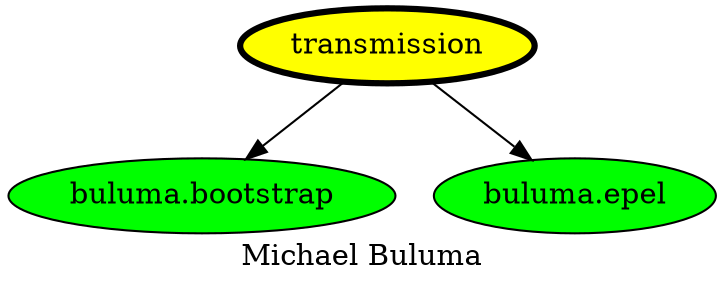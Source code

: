 digraph PhiloDilemma {
  label = "Michael Buluma" ;
  overlap=false
  {
    "transmission" [fillcolor=yellow style=filled penwidth=3]
    "buluma.bootstrap" [fillcolor=green style=filled]
    "buluma.epel" [fillcolor=green style=filled]
  }
  "transmission" -> "buluma.bootstrap"
  "transmission" -> "buluma.epel"
}
